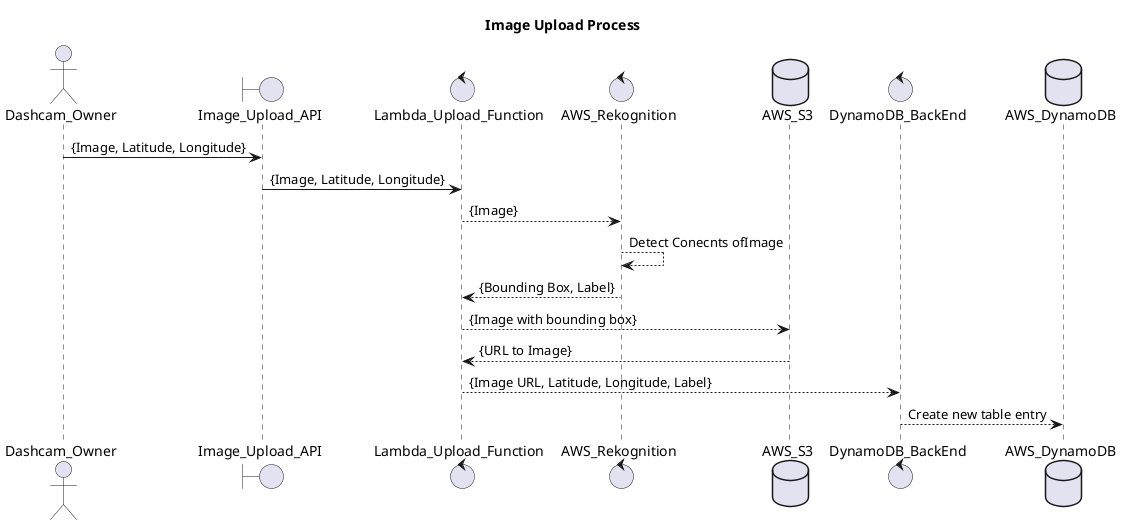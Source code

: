 @startuml
title Image Upload Process

actor       Dashcam_Owner
boundary    Image_Upload_API
control     Lambda_Upload_Function
control     AWS_Rekognition
database    AWS_S3
control     DynamoDB_BackEnd
database    AWS_DynamoDB

Dashcam_Owner -> Image_Upload_API: {Image, Latitude, Longitude}
Image_Upload_API -> Lambda_Upload_Function: {Image, Latitude, Longitude}
Lambda_Upload_Function --> AWS_Rekognition: {Image}
AWS_Rekognition --> AWS_Rekognition: Detect Conecnts ofImage
AWS_Rekognition --> Lambda_Upload_Function: {Bounding Box, Label}
Lambda_Upload_Function --> AWS_S3: {Image with bounding box}
Lambda_Upload_Function <-- AWS_S3: {URL to Image}
Lambda_Upload_Function --> DynamoDB_BackEnd: {Image URL, Latitude, Longitude, Label}
DynamoDB_BackEnd --> AWS_DynamoDB: Create new table entry


@enduml